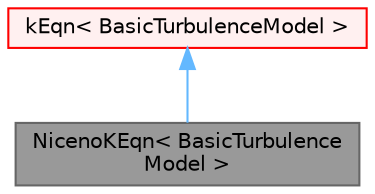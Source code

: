 digraph "NicenoKEqn&lt; BasicTurbulenceModel &gt;"
{
 // LATEX_PDF_SIZE
  bgcolor="transparent";
  edge [fontname=Helvetica,fontsize=10,labelfontname=Helvetica,labelfontsize=10];
  node [fontname=Helvetica,fontsize=10,shape=box,height=0.2,width=0.4];
  Node1 [id="Node000001",label="NicenoKEqn\< BasicTurbulence\lModel \>",height=0.2,width=0.4,color="gray40", fillcolor="grey60", style="filled", fontcolor="black",tooltip="One-equation SGS model for the continuous phase in a two-phase system including bubble-generated turb..."];
  Node2 -> Node1 [id="edge1_Node000001_Node000002",dir="back",color="steelblue1",style="solid",tooltip=" "];
  Node2 [id="Node000002",label="kEqn\< BasicTurbulenceModel \>",height=0.2,width=0.4,color="red", fillcolor="#FFF0F0", style="filled",URL="$classFoam_1_1LESModels_1_1kEqn.html",tooltip="One equation eddy-viscosity model."];
}
